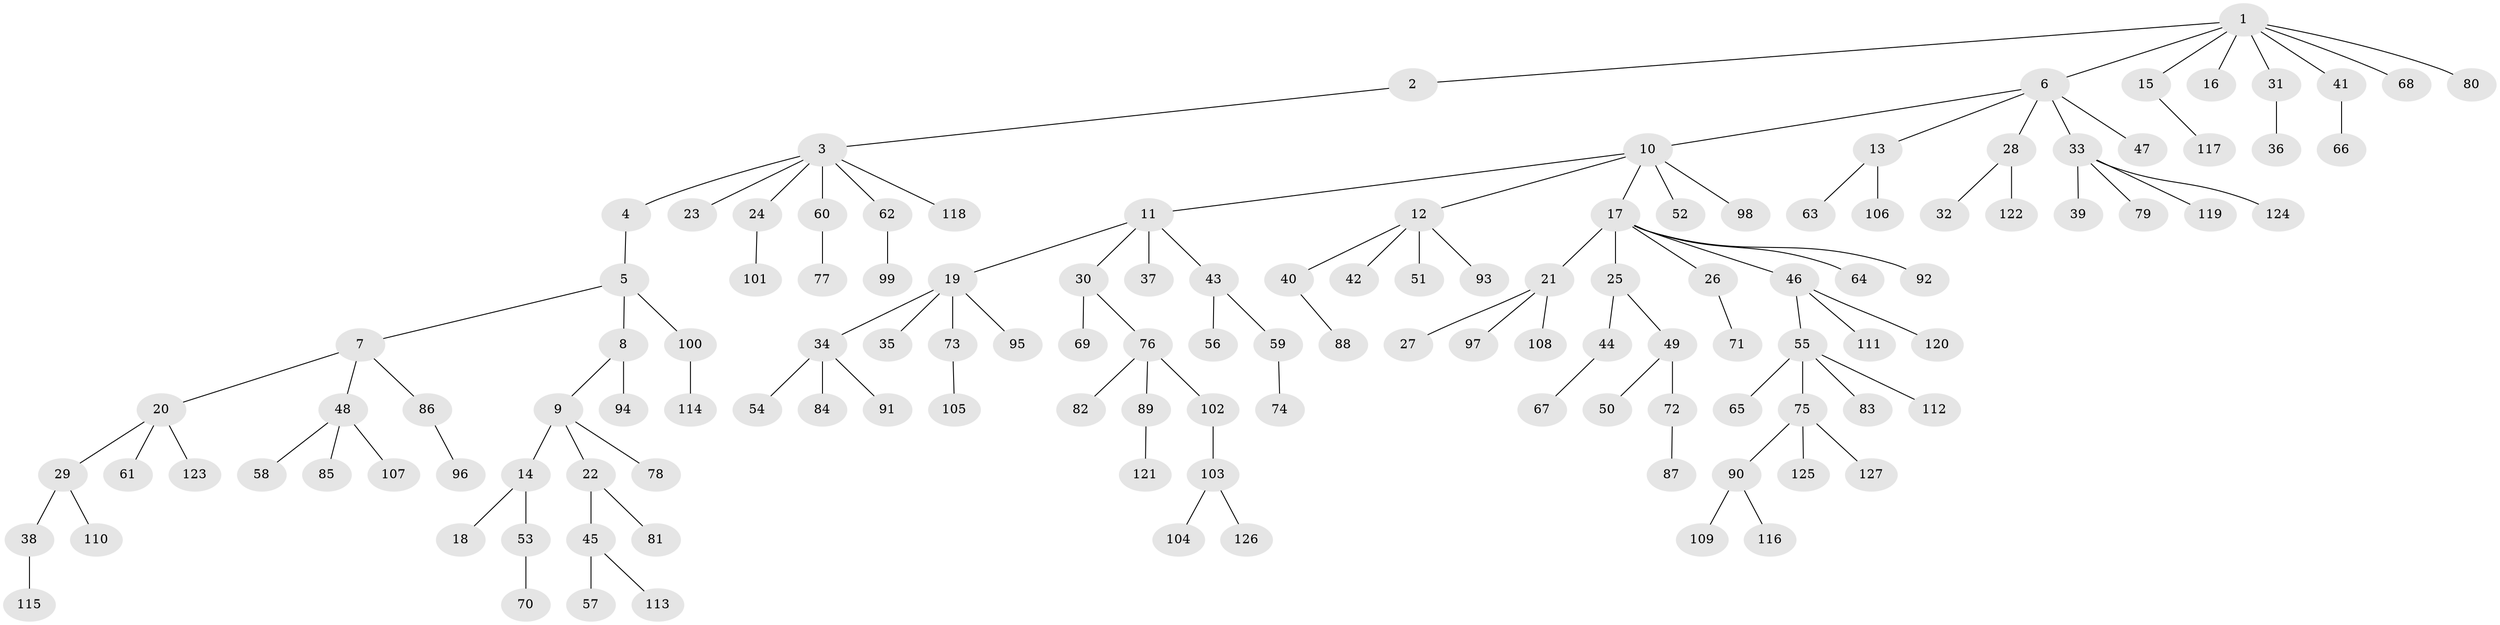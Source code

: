 // coarse degree distribution, {8: 0.010526315789473684, 2: 0.1368421052631579, 7: 0.021052631578947368, 4: 0.05263157894736842, 6: 0.042105263157894736, 5: 0.021052631578947368, 3: 0.09473684210526316, 1: 0.6210526315789474}
// Generated by graph-tools (version 1.1) at 2025/24/03/03/25 07:24:08]
// undirected, 127 vertices, 126 edges
graph export_dot {
graph [start="1"]
  node [color=gray90,style=filled];
  1;
  2;
  3;
  4;
  5;
  6;
  7;
  8;
  9;
  10;
  11;
  12;
  13;
  14;
  15;
  16;
  17;
  18;
  19;
  20;
  21;
  22;
  23;
  24;
  25;
  26;
  27;
  28;
  29;
  30;
  31;
  32;
  33;
  34;
  35;
  36;
  37;
  38;
  39;
  40;
  41;
  42;
  43;
  44;
  45;
  46;
  47;
  48;
  49;
  50;
  51;
  52;
  53;
  54;
  55;
  56;
  57;
  58;
  59;
  60;
  61;
  62;
  63;
  64;
  65;
  66;
  67;
  68;
  69;
  70;
  71;
  72;
  73;
  74;
  75;
  76;
  77;
  78;
  79;
  80;
  81;
  82;
  83;
  84;
  85;
  86;
  87;
  88;
  89;
  90;
  91;
  92;
  93;
  94;
  95;
  96;
  97;
  98;
  99;
  100;
  101;
  102;
  103;
  104;
  105;
  106;
  107;
  108;
  109;
  110;
  111;
  112;
  113;
  114;
  115;
  116;
  117;
  118;
  119;
  120;
  121;
  122;
  123;
  124;
  125;
  126;
  127;
  1 -- 2;
  1 -- 6;
  1 -- 15;
  1 -- 16;
  1 -- 31;
  1 -- 41;
  1 -- 68;
  1 -- 80;
  2 -- 3;
  3 -- 4;
  3 -- 23;
  3 -- 24;
  3 -- 60;
  3 -- 62;
  3 -- 118;
  4 -- 5;
  5 -- 7;
  5 -- 8;
  5 -- 100;
  6 -- 10;
  6 -- 13;
  6 -- 28;
  6 -- 33;
  6 -- 47;
  7 -- 20;
  7 -- 48;
  7 -- 86;
  8 -- 9;
  8 -- 94;
  9 -- 14;
  9 -- 22;
  9 -- 78;
  10 -- 11;
  10 -- 12;
  10 -- 17;
  10 -- 52;
  10 -- 98;
  11 -- 19;
  11 -- 30;
  11 -- 37;
  11 -- 43;
  12 -- 40;
  12 -- 42;
  12 -- 51;
  12 -- 93;
  13 -- 63;
  13 -- 106;
  14 -- 18;
  14 -- 53;
  15 -- 117;
  17 -- 21;
  17 -- 25;
  17 -- 26;
  17 -- 46;
  17 -- 64;
  17 -- 92;
  19 -- 34;
  19 -- 35;
  19 -- 73;
  19 -- 95;
  20 -- 29;
  20 -- 61;
  20 -- 123;
  21 -- 27;
  21 -- 97;
  21 -- 108;
  22 -- 45;
  22 -- 81;
  24 -- 101;
  25 -- 44;
  25 -- 49;
  26 -- 71;
  28 -- 32;
  28 -- 122;
  29 -- 38;
  29 -- 110;
  30 -- 69;
  30 -- 76;
  31 -- 36;
  33 -- 39;
  33 -- 79;
  33 -- 119;
  33 -- 124;
  34 -- 54;
  34 -- 84;
  34 -- 91;
  38 -- 115;
  40 -- 88;
  41 -- 66;
  43 -- 56;
  43 -- 59;
  44 -- 67;
  45 -- 57;
  45 -- 113;
  46 -- 55;
  46 -- 111;
  46 -- 120;
  48 -- 58;
  48 -- 85;
  48 -- 107;
  49 -- 50;
  49 -- 72;
  53 -- 70;
  55 -- 65;
  55 -- 75;
  55 -- 83;
  55 -- 112;
  59 -- 74;
  60 -- 77;
  62 -- 99;
  72 -- 87;
  73 -- 105;
  75 -- 90;
  75 -- 125;
  75 -- 127;
  76 -- 82;
  76 -- 89;
  76 -- 102;
  86 -- 96;
  89 -- 121;
  90 -- 109;
  90 -- 116;
  100 -- 114;
  102 -- 103;
  103 -- 104;
  103 -- 126;
}
